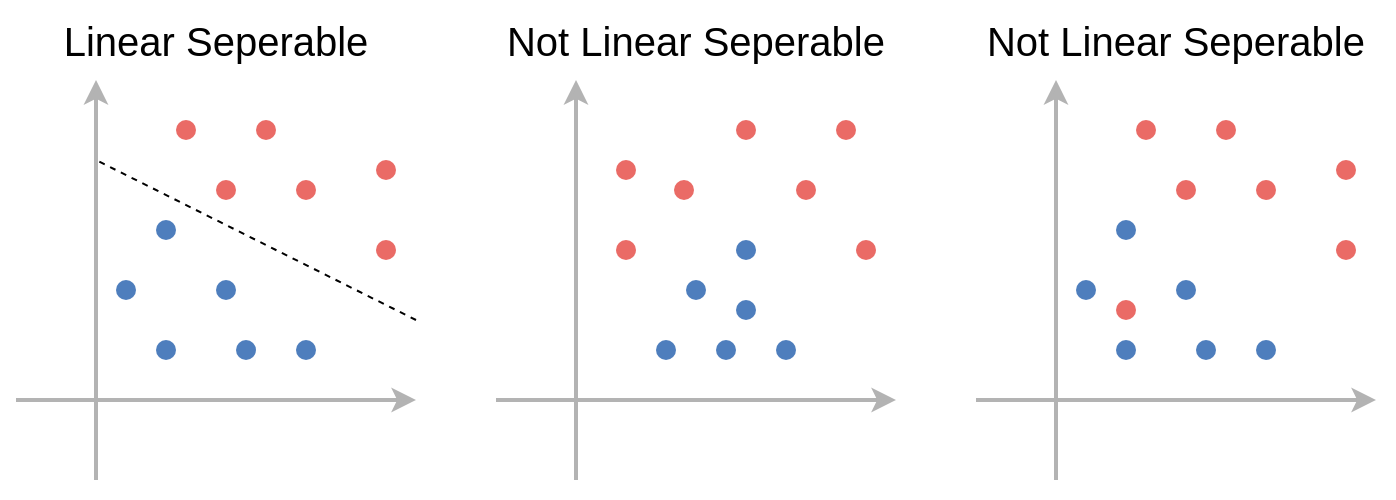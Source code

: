 <mxfile version="14.1.5" type="device"><diagram id="cJPERRU5FPI5m97aNJmQ" name="Page-1"><mxGraphModel dx="931" dy="581" grid="1" gridSize="10" guides="1" tooltips="1" connect="0" arrows="0" fold="1" page="1" pageScale="1" pageWidth="827" pageHeight="1169" math="1" shadow="0"><root><mxCell id="0"/><mxCell id="1" parent="0"/><mxCell id="VLQl7GCd685x5rbxZrGW-1" value="" style="endArrow=classic;html=1;fontFamily=Comic Sans MS;fontSize=30;fontColor=#003366;strokeWidth=2;strokeColor=#B3B3B3;" parent="1" edge="1"><mxGeometry x="20" y="200" width="50" height="50" as="geometry"><mxPoint x="120" y="560" as="sourcePoint"/><mxPoint x="120" y="360" as="targetPoint"/></mxGeometry></mxCell><mxCell id="VLQl7GCd685x5rbxZrGW-2" value="" style="endArrow=classic;html=1;fontFamily=Comic Sans MS;fontSize=30;fontColor=#003366;strokeWidth=2;strokeColor=#B3B3B3;" parent="1" edge="1"><mxGeometry x="40" y="220" width="50" height="50" as="geometry"><mxPoint x="80" y="520" as="sourcePoint"/><mxPoint x="280" y="520" as="targetPoint"/></mxGeometry></mxCell><mxCell id="CmI6H7uyJYHeW5HElF36-2" value="" style="ellipse;whiteSpace=wrap;html=1;strokeColor=none;fillColor=#4E7EBD;" vertex="1" parent="1"><mxGeometry x="150" y="430" width="10" height="10" as="geometry"/></mxCell><mxCell id="CmI6H7uyJYHeW5HElF36-5" value="" style="ellipse;whiteSpace=wrap;html=1;strokeColor=none;fillColor=#4E7EBD;" vertex="1" parent="1"><mxGeometry x="180" y="460" width="10" height="10" as="geometry"/></mxCell><mxCell id="CmI6H7uyJYHeW5HElF36-6" value="" style="endArrow=none;html=1;dashed=1;" edge="1" parent="1"><mxGeometry width="50" height="50" relative="1" as="geometry"><mxPoint x="280" y="480" as="sourcePoint"/><mxPoint x="120" y="400" as="targetPoint"/></mxGeometry></mxCell><mxCell id="CmI6H7uyJYHeW5HElF36-7" value="" style="ellipse;whiteSpace=wrap;html=1;strokeColor=none;fillColor=#4E7EBD;" vertex="1" parent="1"><mxGeometry x="130" y="460" width="10" height="10" as="geometry"/></mxCell><mxCell id="CmI6H7uyJYHeW5HElF36-9" value="" style="ellipse;whiteSpace=wrap;html=1;strokeColor=none;fillColor=#4E7EBD;" vertex="1" parent="1"><mxGeometry x="150" y="490" width="10" height="10" as="geometry"/></mxCell><mxCell id="CmI6H7uyJYHeW5HElF36-12" value="" style="ellipse;whiteSpace=wrap;html=1;strokeColor=none;fillColor=#4E7EBD;" vertex="1" parent="1"><mxGeometry x="220" y="490" width="10" height="10" as="geometry"/></mxCell><mxCell id="CmI6H7uyJYHeW5HElF36-14" value="" style="ellipse;whiteSpace=wrap;html=1;strokeColor=none;fillColor=#4E7EBD;" vertex="1" parent="1"><mxGeometry x="190" y="490" width="10" height="10" as="geometry"/></mxCell><mxCell id="CmI6H7uyJYHeW5HElF36-16" value="" style="ellipse;whiteSpace=wrap;html=1;strokeColor=none;fillColor=#EA6B66;" vertex="1" parent="1"><mxGeometry x="220" y="410" width="10" height="10" as="geometry"/></mxCell><mxCell id="CmI6H7uyJYHeW5HElF36-17" value="" style="ellipse;whiteSpace=wrap;html=1;strokeColor=none;fillColor=#EA6B66;" vertex="1" parent="1"><mxGeometry x="200" y="380" width="10" height="10" as="geometry"/></mxCell><mxCell id="CmI6H7uyJYHeW5HElF36-18" value="" style="ellipse;whiteSpace=wrap;html=1;strokeColor=none;fillColor=#EA6B66;" vertex="1" parent="1"><mxGeometry x="160" y="380" width="10" height="10" as="geometry"/></mxCell><mxCell id="CmI6H7uyJYHeW5HElF36-23" value="" style="ellipse;whiteSpace=wrap;html=1;strokeColor=none;fillColor=#EA6B66;" vertex="1" parent="1"><mxGeometry x="260" y="400" width="10" height="10" as="geometry"/></mxCell><mxCell id="CmI6H7uyJYHeW5HElF36-24" value="" style="ellipse;whiteSpace=wrap;html=1;strokeColor=none;fillColor=#EA6B66;" vertex="1" parent="1"><mxGeometry x="180" y="410" width="10" height="10" as="geometry"/></mxCell><mxCell id="CmI6H7uyJYHeW5HElF36-25" value="" style="ellipse;whiteSpace=wrap;html=1;strokeColor=none;fillColor=#EA6B66;" vertex="1" parent="1"><mxGeometry x="490" y="380" width="10" height="10" as="geometry"/></mxCell><mxCell id="CmI6H7uyJYHeW5HElF36-26" value="" style="ellipse;whiteSpace=wrap;html=1;strokeColor=none;fillColor=#EA6B66;" vertex="1" parent="1"><mxGeometry x="260" y="440" width="10" height="10" as="geometry"/></mxCell><mxCell id="CmI6H7uyJYHeW5HElF36-27" value="Linear Seperable" style="text;html=1;strokeColor=none;fillColor=none;align=center;verticalAlign=middle;whiteSpace=wrap;rounded=0;fontSize=20;" vertex="1" parent="1"><mxGeometry x="80" y="320" width="200" height="40" as="geometry"/></mxCell><mxCell id="CmI6H7uyJYHeW5HElF36-28" value="" style="endArrow=classic;html=1;fontFamily=Comic Sans MS;fontSize=30;fontColor=#003366;strokeWidth=2;strokeColor=#B3B3B3;" edge="1" parent="1"><mxGeometry x="260" y="200" width="50" height="50" as="geometry"><mxPoint x="360" y="560" as="sourcePoint"/><mxPoint x="360" y="360.0" as="targetPoint"/></mxGeometry></mxCell><mxCell id="CmI6H7uyJYHeW5HElF36-29" value="" style="endArrow=classic;html=1;fontFamily=Comic Sans MS;fontSize=30;fontColor=#003366;strokeWidth=2;strokeColor=#B3B3B3;" edge="1" parent="1"><mxGeometry x="280" y="220" width="50" height="50" as="geometry"><mxPoint x="320.0" y="520" as="sourcePoint"/><mxPoint x="520" y="520" as="targetPoint"/></mxGeometry></mxCell><mxCell id="CmI6H7uyJYHeW5HElF36-30" value="" style="ellipse;whiteSpace=wrap;html=1;strokeColor=none;fillColor=#4E7EBD;" vertex="1" parent="1"><mxGeometry x="415" y="460" width="10" height="10" as="geometry"/></mxCell><mxCell id="CmI6H7uyJYHeW5HElF36-31" value="" style="ellipse;whiteSpace=wrap;html=1;strokeColor=none;fillColor=#4E7EBD;" vertex="1" parent="1"><mxGeometry x="440" y="440" width="10" height="10" as="geometry"/></mxCell><mxCell id="CmI6H7uyJYHeW5HElF36-33" value="" style="ellipse;whiteSpace=wrap;html=1;strokeColor=none;fillColor=#4E7EBD;" vertex="1" parent="1"><mxGeometry x="400" y="490" width="10" height="10" as="geometry"/></mxCell><mxCell id="CmI6H7uyJYHeW5HElF36-34" value="" style="ellipse;whiteSpace=wrap;html=1;strokeColor=none;fillColor=#4E7EBD;" vertex="1" parent="1"><mxGeometry x="440" y="470" width="10" height="10" as="geometry"/></mxCell><mxCell id="CmI6H7uyJYHeW5HElF36-35" value="" style="ellipse;whiteSpace=wrap;html=1;strokeColor=none;fillColor=#4E7EBD;" vertex="1" parent="1"><mxGeometry x="460" y="490" width="10" height="10" as="geometry"/></mxCell><mxCell id="CmI6H7uyJYHeW5HElF36-36" value="" style="ellipse;whiteSpace=wrap;html=1;strokeColor=none;fillColor=#4E7EBD;" vertex="1" parent="1"><mxGeometry x="430" y="490" width="10" height="10" as="geometry"/></mxCell><mxCell id="CmI6H7uyJYHeW5HElF36-37" value="" style="ellipse;whiteSpace=wrap;html=1;strokeColor=none;fillColor=#EA6B66;" vertex="1" parent="1"><mxGeometry x="409" y="410" width="10" height="10" as="geometry"/></mxCell><mxCell id="CmI6H7uyJYHeW5HElF36-38" value="" style="ellipse;whiteSpace=wrap;html=1;strokeColor=none;fillColor=#EA6B66;" vertex="1" parent="1"><mxGeometry x="440" y="380" width="10" height="10" as="geometry"/></mxCell><mxCell id="CmI6H7uyJYHeW5HElF36-39" value="" style="ellipse;whiteSpace=wrap;html=1;strokeColor=none;fillColor=#EA6B66;" vertex="1" parent="1"><mxGeometry x="380" y="400" width="10" height="10" as="geometry"/></mxCell><mxCell id="CmI6H7uyJYHeW5HElF36-40" value="" style="ellipse;whiteSpace=wrap;html=1;strokeColor=none;fillColor=#EA6B66;" vertex="1" parent="1"><mxGeometry x="470" y="410" width="10" height="10" as="geometry"/></mxCell><mxCell id="CmI6H7uyJYHeW5HElF36-41" value="" style="ellipse;whiteSpace=wrap;html=1;strokeColor=none;fillColor=#EA6B66;" vertex="1" parent="1"><mxGeometry x="380" y="440" width="10" height="10" as="geometry"/></mxCell><mxCell id="CmI6H7uyJYHeW5HElF36-42" value="" style="ellipse;whiteSpace=wrap;html=1;strokeColor=none;fillColor=#EA6B66;" vertex="1" parent="1"><mxGeometry x="500" y="440" width="10" height="10" as="geometry"/></mxCell><mxCell id="CmI6H7uyJYHeW5HElF36-43" value="Not Linear Seperable" style="text;html=1;strokeColor=none;fillColor=none;align=center;verticalAlign=middle;whiteSpace=wrap;rounded=0;fontSize=20;" vertex="1" parent="1"><mxGeometry x="320" y="320" width="200" height="40" as="geometry"/></mxCell><mxCell id="CmI6H7uyJYHeW5HElF36-44" value="" style="endArrow=classic;html=1;fontFamily=Comic Sans MS;fontSize=30;fontColor=#003366;strokeWidth=2;strokeColor=#B3B3B3;" edge="1" parent="1"><mxGeometry x="500" y="200" width="50" height="50" as="geometry"><mxPoint x="600" y="560" as="sourcePoint"/><mxPoint x="600" y="360.0" as="targetPoint"/></mxGeometry></mxCell><mxCell id="CmI6H7uyJYHeW5HElF36-45" value="" style="endArrow=classic;html=1;fontFamily=Comic Sans MS;fontSize=30;fontColor=#003366;strokeWidth=2;strokeColor=#B3B3B3;" edge="1" parent="1"><mxGeometry x="520" y="220" width="50" height="50" as="geometry"><mxPoint x="560.0" y="520" as="sourcePoint"/><mxPoint x="760" y="520" as="targetPoint"/></mxGeometry></mxCell><mxCell id="CmI6H7uyJYHeW5HElF36-46" value="" style="ellipse;whiteSpace=wrap;html=1;strokeColor=none;fillColor=#4E7EBD;" vertex="1" parent="1"><mxGeometry x="630" y="430" width="10" height="10" as="geometry"/></mxCell><mxCell id="CmI6H7uyJYHeW5HElF36-47" value="" style="ellipse;whiteSpace=wrap;html=1;strokeColor=none;fillColor=#4E7EBD;" vertex="1" parent="1"><mxGeometry x="660" y="460" width="10" height="10" as="geometry"/></mxCell><mxCell id="CmI6H7uyJYHeW5HElF36-49" value="" style="ellipse;whiteSpace=wrap;html=1;strokeColor=none;fillColor=#4E7EBD;" vertex="1" parent="1"><mxGeometry x="610" y="460" width="10" height="10" as="geometry"/></mxCell><mxCell id="CmI6H7uyJYHeW5HElF36-50" value="" style="ellipse;whiteSpace=wrap;html=1;strokeColor=none;fillColor=#4E7EBD;" vertex="1" parent="1"><mxGeometry x="630" y="490" width="10" height="10" as="geometry"/></mxCell><mxCell id="CmI6H7uyJYHeW5HElF36-51" value="" style="ellipse;whiteSpace=wrap;html=1;strokeColor=none;fillColor=#4E7EBD;" vertex="1" parent="1"><mxGeometry x="700" y="490" width="10" height="10" as="geometry"/></mxCell><mxCell id="CmI6H7uyJYHeW5HElF36-52" value="" style="ellipse;whiteSpace=wrap;html=1;strokeColor=none;fillColor=#4E7EBD;" vertex="1" parent="1"><mxGeometry x="670" y="490" width="10" height="10" as="geometry"/></mxCell><mxCell id="CmI6H7uyJYHeW5HElF36-53" value="" style="ellipse;whiteSpace=wrap;html=1;strokeColor=none;fillColor=#EA6B66;" vertex="1" parent="1"><mxGeometry x="700" y="410" width="10" height="10" as="geometry"/></mxCell><mxCell id="CmI6H7uyJYHeW5HElF36-54" value="" style="ellipse;whiteSpace=wrap;html=1;strokeColor=none;fillColor=#EA6B66;" vertex="1" parent="1"><mxGeometry x="680" y="380" width="10" height="10" as="geometry"/></mxCell><mxCell id="CmI6H7uyJYHeW5HElF36-55" value="" style="ellipse;whiteSpace=wrap;html=1;strokeColor=none;fillColor=#EA6B66;" vertex="1" parent="1"><mxGeometry x="640" y="380" width="10" height="10" as="geometry"/></mxCell><mxCell id="CmI6H7uyJYHeW5HElF36-56" value="" style="ellipse;whiteSpace=wrap;html=1;strokeColor=none;fillColor=#EA6B66;" vertex="1" parent="1"><mxGeometry x="740" y="400" width="10" height="10" as="geometry"/></mxCell><mxCell id="CmI6H7uyJYHeW5HElF36-57" value="" style="ellipse;whiteSpace=wrap;html=1;strokeColor=none;fillColor=#EA6B66;" vertex="1" parent="1"><mxGeometry x="660" y="410" width="10" height="10" as="geometry"/></mxCell><mxCell id="CmI6H7uyJYHeW5HElF36-58" value="" style="ellipse;whiteSpace=wrap;html=1;strokeColor=none;fillColor=#EA6B66;" vertex="1" parent="1"><mxGeometry x="740" y="440" width="10" height="10" as="geometry"/></mxCell><mxCell id="CmI6H7uyJYHeW5HElF36-60" value="" style="ellipse;whiteSpace=wrap;html=1;strokeColor=none;fillColor=#EA6B66;" vertex="1" parent="1"><mxGeometry x="630" y="470" width="10" height="10" as="geometry"/></mxCell><mxCell id="CmI6H7uyJYHeW5HElF36-61" value="Not Linear Seperable" style="text;html=1;strokeColor=none;fillColor=none;align=center;verticalAlign=middle;whiteSpace=wrap;rounded=0;fontSize=20;" vertex="1" parent="1"><mxGeometry x="560" y="320" width="200" height="40" as="geometry"/></mxCell></root></mxGraphModel></diagram></mxfile>
